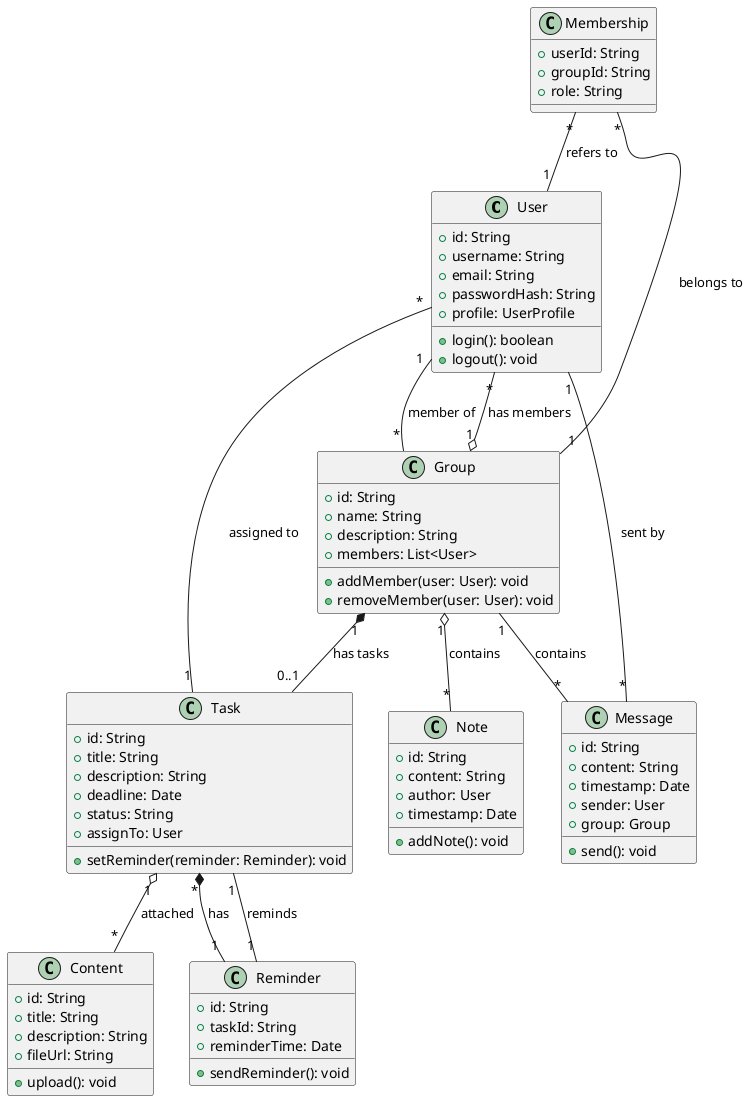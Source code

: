 @startuml

' User and Profile
class User {
    +id: String
    +username: String
    +email: String
    +passwordHash: String
    +profile: UserProfile
    +login(): boolean
    +logout(): void
}

' Group and Membership
class Group {
    +id: String
    +name: String
    +description: String
    +members: List<User>
    +addMember(user: User): void
    +removeMember(user: User): void
}

class Membership {
    +userId: String
    +groupId: String
    +role: String
}

' Message
class Message {
    +id: String
    +content: String
    +timestamp: Date
    +sender: User
    +group: Group
    +send(): void
}

' Content and Notes
class Content {
    +id: String
    +title: String
    +description: String
    +fileUrl: String
    +upload(): void
}

class Note {
    +id: String
    +content: String
    +author: User
    +timestamp: Date
    +addNote(): void
}

' Task, Reminder, and Schedule
class Task {
    +id: String
    +title: String
    +description: String
    +deadline: Date
    +status: String
    +assignTo: User
    +setReminder(reminder: Reminder): void
}

class Reminder {
    +id: String
    +taskId: String
    +reminderTime: Date
    +sendReminder(): void
}


' Relationships
Membership "*" -- "1" User : "refers to"
Membership "*" -- "1" Group : "belongs to"
User "1" -- "*" Group : "member of"
Group "1" -- "*" Message : "contains"
User "1" -- "*" Message : "sent by"
Group "1" o-- "*" User : "has members"
Task "1" -- "*" User : "assigned to"
Task "*" *-- "1" Reminder : "has"
Reminder "1" -- "1" Task : "reminds"
Task "1" o-- "*" Content : "attached"
Group "1" o-- "*" Note : "contains"
Group "1" *-- "0..1" Task : "has tasks"


@enduml
